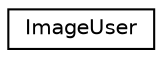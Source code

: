 digraph G
{
  edge [fontname="Helvetica",fontsize="10",labelfontname="Helvetica",labelfontsize="10"];
  node [fontname="Helvetica",fontsize="10",shape=record];
  rankdir=LR;
  Node1 [label="ImageUser",height=0.2,width=0.4,color="black", fillcolor="white", style="filled",URL="$de/d31/structImageUser.html"];
}
